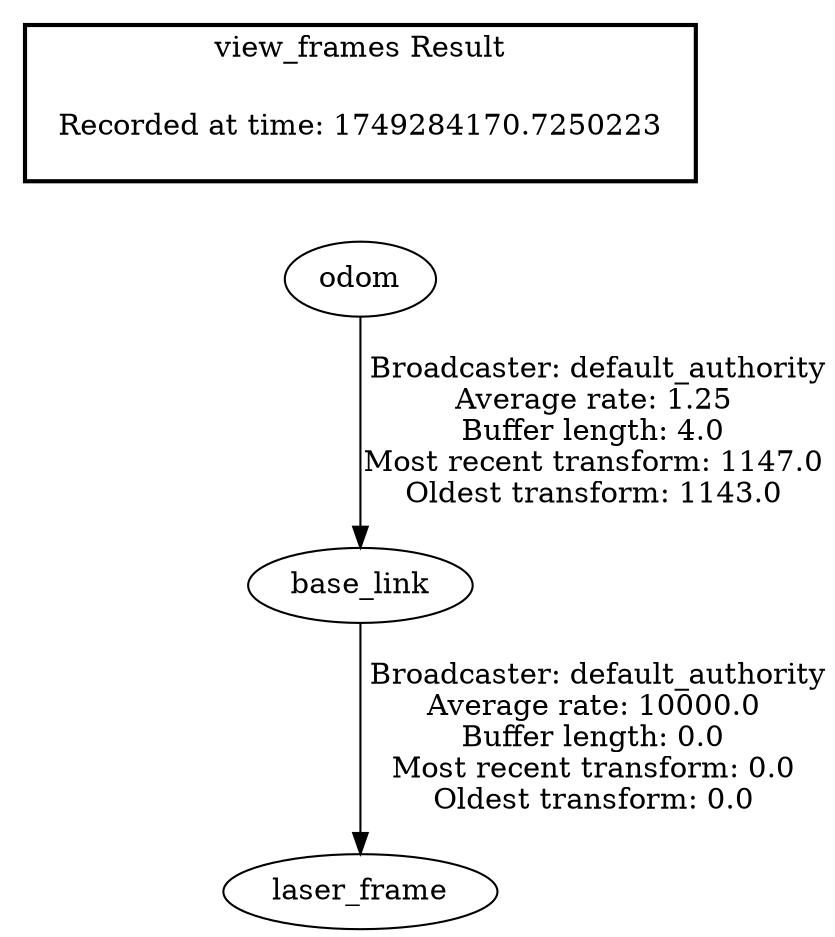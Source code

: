 digraph G {
"base_link" -> "laser_frame"[label=" Broadcaster: default_authority\nAverage rate: 10000.0\nBuffer length: 0.0\nMost recent transform: 0.0\nOldest transform: 0.0\n"];
"odom" -> "base_link"[label=" Broadcaster: default_authority\nAverage rate: 1.25\nBuffer length: 4.0\nMost recent transform: 1147.0\nOldest transform: 1143.0\n"];
edge [style=invis];
 subgraph cluster_legend { style=bold; color=black; label ="view_frames Result";
"Recorded at time: 1749284170.7250223"[ shape=plaintext ] ;
}->"odom";
}